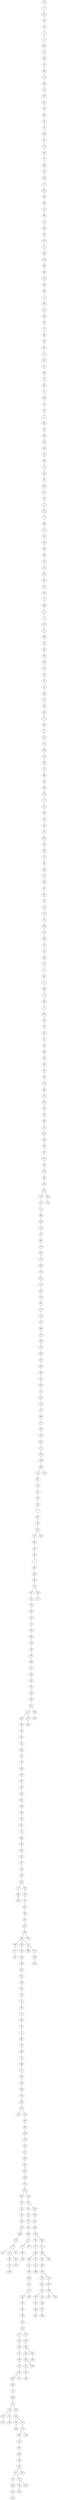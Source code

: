 graph Gnr_Geograf_Sim_n500_r05_DFS_R {
125;
0;
457;
85;
62;
4;
3;
462;
21;
444;
26;
498;
25;
408;
39;
437;
49;
28;
421;
98;
38;
393;
66;
52;
449;
70;
380;
75;
334;
79;
455;
96;
392;
101;
394;
54;
435;
83;
479;
15;
434;
118;
384;
149;
314;
185;
99;
71;
499;
111;
454;
16;
8;
480;
20;
497;
31;
411;
64;
489;
10;
481;
82;
478;
63;
22;
5;
483;
29;
495;
128;
458;
50;
469;
51;
465;
86;
461;
132;
14;
2;
473;
9;
460;
117;
395;
140;
433;
241;
230;
412;
272;
261;
211;
416;
11;
468;
17;
12;
471;
45;
466;
33;
366;
106;
414;
127;
87;
67;
18;
443;
76;
46;
439;
6;
451;
77;
415;
152;
398;
153;
363;
116;
404;
58;
400;
179;
72;
65;
452;
95;
94;
81;
491;
103;
456;
112;
69;
463;
37;
422;
68;
397;
36;
13;
475;
30;
470;
32;
446;
130;
61;
391;
171;
41;
341;
55;
485;
27;
464;
73;
401;
194;
119;
431;
131;
40;
496;
48;
459;
88;
474;
78;
490;
107;
372;
136;
60;
388;
165;
417;
205;
403;
207;
379;
255;
219;
382;
181;
325;
156;
376;
113;
385;
148;
143;
90;
445;
133;
442;
141;
428;
169;
375;
172;
407;
160;
402;
177;
137;
92;
440;
102;
368;
157;
429;
168;
89;
405;
80;
224;
91;
252;
115;
93;
426;
97;
293;
126;
323;
121;
100;
336;
196;
114;
487;
176;
123;
355;
178;
7;
387;
59;
318;
122;
281;
158;
44;
1;
453;
163;
492;
275;
167;
151;
110;
319;
42;
35;
34;
494;
124;
438;
164;
493;
173;
365;
232;
353;
192;
374;
237;
315;
146;
280;
265;
320;
251;
184;
170;
23;
418;
206;
381;
257;
348;
296;
346;
198;
155;
447;
175;
436;
195;
329;
200;
367;
244;
216;
450;
47;
248;
134;
309;
159;
56;
472;
188;
162;
424;
283;
406;
246;
277;
262;
302;
138;
358;
186;
227;
223;
190;
413;
154;
43;
423;
74;
369;
84;
24;
448;
53;
482;
19;
488;
57;
476;
104;
409;
108;
303;
129;
109;
142;
467;
189;
139;
419;
242;
203;
350;
202;
378;
316;
222;
347;
285;
270;
182;
144;
304;
120;
486;
135;
477;
204;
357;
332;
276;
338;
354;
331;
441;
345;
147;
410;
213;
373;
197;
399;
311;
337;
364;
344;
322;
359;
258;
161;
330;
208;
291;
217;
389;
266;
430;
349;
209;
427;
215;
214;
383;
225;
326;
218;
145;
377;
187;
300;
235;
183;
370;
231;
166;
420;
212;
386;
287;
229;
432;
274;
321;
356;
352;
240;
220;
298;
351;
210;
390;
256;
484;
263;
340;
307;
267;
339;
284;
333;
305;
317;
250;
361;
282;
327;
324;
279;
312;
259;
236;
228;
362;
247;
342;
328;
306;
294;
299;
425;
371;
254;
286;
269;
271;
268;
234;
180;
360;
221;
201;
335;
239;
301;
249;
295;
243;
238;
292;
308;
253;
226;
150;
105;
233;
343;
310;
288;
297;
199;
290;
396;
191;
260;
289;
245;
193;
273;
313;
174;
264;
278;
125 -- 0;
0 -- 457;
457 -- 85;
85 -- 62;
62 -- 4;
4 -- 3;
3 -- 462;
462 -- 21;
21 -- 444;
444 -- 26;
26 -- 498;
498 -- 25;
25 -- 408;
408 -- 39;
39 -- 437;
437 -- 49;
49 -- 28;
28 -- 421;
421 -- 98;
98 -- 38;
38 -- 393;
393 -- 66;
66 -- 52;
52 -- 449;
449 -- 70;
70 -- 380;
380 -- 75;
75 -- 334;
334 -- 79;
79 -- 455;
455 -- 96;
96 -- 392;
392 -- 101;
101 -- 394;
394 -- 54;
54 -- 435;
435 -- 83;
83 -- 479;
479 -- 15;
15 -- 434;
434 -- 118;
118 -- 384;
384 -- 149;
149 -- 314;
314 -- 185;
185 -- 99;
99 -- 71;
71 -- 499;
499 -- 111;
111 -- 454;
454 -- 16;
16 -- 8;
8 -- 480;
480 -- 20;
20 -- 497;
497 -- 31;
31 -- 411;
411 -- 64;
64 -- 489;
489 -- 10;
10 -- 481;
481 -- 82;
82 -- 478;
478 -- 63;
63 -- 22;
22 -- 5;
5 -- 483;
483 -- 29;
29 -- 495;
495 -- 128;
128 -- 458;
458 -- 50;
50 -- 469;
469 -- 51;
51 -- 465;
465 -- 86;
86 -- 461;
461 -- 132;
132 -- 14;
14 -- 2;
2 -- 473;
473 -- 9;
9 -- 460;
460 -- 117;
117 -- 395;
395 -- 140;
140 -- 433;
433 -- 241;
241 -- 230;
230 -- 412;
412 -- 272;
272 -- 261;
261 -- 211;
211 -- 416;
416 -- 11;
11 -- 468;
468 -- 17;
17 -- 12;
12 -- 471;
471 -- 45;
45 -- 466;
466 -- 33;
33 -- 366;
366 -- 106;
106 -- 414;
414 -- 127;
127 -- 87;
87 -- 67;
67 -- 18;
18 -- 443;
443 -- 76;
76 -- 46;
46 -- 439;
439 -- 6;
6 -- 451;
451 -- 77;
77 -- 415;
415 -- 152;
152 -- 398;
398 -- 153;
153 -- 363;
363 -- 116;
116 -- 404;
404 -- 58;
58 -- 400;
400 -- 179;
179 -- 72;
72 -- 65;
65 -- 452;
452 -- 95;
95 -- 94;
94 -- 81;
81 -- 491;
491 -- 103;
103 -- 456;
456 -- 112;
112 -- 69;
69 -- 463;
463 -- 37;
37 -- 422;
422 -- 68;
68 -- 397;
397 -- 36;
36 -- 13;
13 -- 475;
475 -- 30;
30 -- 470;
470 -- 32;
32 -- 446;
446 -- 130;
130 -- 61;
61 -- 391;
391 -- 171;
171 -- 41;
41 -- 341;
341 -- 55;
55 -- 485;
485 -- 27;
27 -- 464;
464 -- 73;
73 -- 401;
401 -- 194;
194 -- 119;
119 -- 431;
431 -- 131;
131 -- 40;
40 -- 496;
496 -- 48;
48 -- 459;
459 -- 88;
88 -- 474;
474 -- 78;
78 -- 490;
490 -- 107;
107 -- 372;
372 -- 136;
136 -- 60;
60 -- 388;
388 -- 165;
165 -- 417;
417 -- 205;
205 -- 403;
403 -- 207;
207 -- 379;
379 -- 255;
255 -- 219;
219 -- 382;
382 -- 181;
181 -- 325;
325 -- 156;
156 -- 376;
376 -- 113;
113 -- 385;
385 -- 148;
148 -- 143;
143 -- 90;
90 -- 445;
445 -- 133;
133 -- 442;
442 -- 141;
141 -- 428;
428 -- 169;
169 -- 375;
375 -- 172;
172 -- 407;
407 -- 160;
160 -- 402;
402 -- 177;
177 -- 137;
137 -- 92;
92 -- 440;
440 -- 102;
102 -- 368;
368 -- 157;
157 -- 429;
429 -- 168;
168 -- 89;
89 -- 405;
405 -- 80;
80 -- 224;
224 -- 91;
91 -- 252;
252 -- 115;
115 -- 93;
93 -- 426;
426 -- 97;
97 -- 293;
293 -- 126;
126 -- 323;
323 -- 121;
121 -- 100;
100 -- 336;
336 -- 196;
196 -- 114;
114 -- 487;
487 -- 176;
176 -- 123;
123 -- 355;
355 -- 178;
178 -- 7;
7 -- 387;
387 -- 59;
59 -- 318;
318 -- 122;
122 -- 281;
281 -- 158;
158 -- 44;
44 -- 1;
1 -- 453;
453 -- 163;
163 -- 492;
492 -- 275;
275 -- 167;
167 -- 151;
151 -- 110;
110 -- 319;
319 -- 42;
42 -- 35;
35 -- 34;
34 -- 494;
494 -- 124;
124 -- 438;
438 -- 164;
164 -- 493;
493 -- 173;
173 -- 365;
365 -- 232;
232 -- 353;
353 -- 192;
192 -- 374;
374 -- 237;
237 -- 315;
315 -- 146;
146 -- 280;
280 -- 265;
265 -- 320;
320 -- 251;
251 -- 184;
184 -- 170;
170 -- 23;
23 -- 418;
418 -- 206;
206 -- 381;
381 -- 257;
257 -- 348;
348 -- 296;
296 -- 346;
346 -- 198;
198 -- 155;
155 -- 447;
447 -- 175;
175 -- 436;
436 -- 195;
195 -- 329;
329 -- 200;
200 -- 367;
367 -- 244;
244 -- 216;
216 -- 450;
450 -- 47;
47 -- 248;
248 -- 134;
450 -- 309;
309 -- 159;
159 -- 56;
56 -- 472;
472 -- 188;
188 -- 162;
162 -- 424;
424 -- 283;
283 -- 406;
406 -- 246;
246 -- 277;
277 -- 262;
406 -- 302;
302 -- 138;
138 -- 358;
358 -- 186;
186 -- 227;
227 -- 223;
223 -- 190;
190 -- 413;
413 -- 154;
154 -- 43;
43 -- 423;
423 -- 74;
74 -- 369;
369 -- 84;
84 -- 24;
24 -- 448;
448 -- 53;
53 -- 482;
482 -- 19;
19 -- 488;
488 -- 57;
57 -- 476;
476 -- 104;
104 -- 409;
409 -- 108;
108 -- 303;
303 -- 129;
129 -- 109;
129 -- 142;
142 -- 467;
467 -- 189;
189 -- 139;
139 -- 419;
419 -- 242;
242 -- 203;
203 -- 350;
350 -- 202;
202 -- 378;
378 -- 316;
316 -- 222;
222 -- 347;
347 -- 285;
285 -- 270;
270 -- 182;
182 -- 144;
144 -- 304;
304 -- 120;
120 -- 486;
486 -- 135;
135 -- 477;
477 -- 204;
477 -- 357;
357 -- 332;
332 -- 276;
276 -- 338;
357 -- 354;
354 -- 331;
477 -- 441;
347 -- 345;
345 -- 147;
147 -- 410;
410 -- 213;
213 -- 373;
373 -- 197;
197 -- 399;
399 -- 311;
311 -- 337;
337 -- 364;
364 -- 344;
311 -- 322;
147 -- 359;
359 -- 258;
258 -- 161;
161 -- 330;
330 -- 208;
208 -- 291;
291 -- 217;
217 -- 389;
389 -- 266;
266 -- 430;
430 -- 349;
349 -- 209;
209 -- 427;
427 -- 215;
215 -- 214;
214 -- 383;
383 -- 225;
225 -- 326;
326 -- 218;
218 -- 145;
145 -- 377;
377 -- 187;
187 -- 300;
300 -- 235;
235 -- 183;
183 -- 370;
370 -- 231;
231 -- 166;
166 -- 420;
420 -- 212;
212 -- 386;
386 -- 287;
287 -- 229;
229 -- 432;
432 -- 274;
229 -- 321;
321 -- 356;
287 -- 352;
352 -- 240;
240 -- 220;
220 -- 298;
240 -- 351;
351 -- 210;
210 -- 390;
390 -- 256;
256 -- 484;
484 -- 263;
263 -- 340;
340 -- 307;
307 -- 267;
267 -- 339;
339 -- 284;
284 -- 333;
333 -- 305;
267 -- 317;
317 -- 250;
250 -- 361;
317 -- 282;
307 -- 327;
210 -- 324;
231 -- 279;
145 -- 312;
312 -- 259;
259 -- 236;
236 -- 228;
228 -- 362;
362 -- 247;
247 -- 342;
342 -- 328;
362 -- 306;
236 -- 294;
294 -- 299;
215 -- 425;
389 -- 371;
371 -- 254;
254 -- 286;
208 -- 269;
269 -- 271;
271 -- 268;
268 -- 234;
234 -- 180;
180 -- 360;
360 -- 221;
221 -- 201;
201 -- 335;
335 -- 239;
239 -- 301;
301 -- 249;
249 -- 295;
335 -- 243;
243 -- 238;
238 -- 292;
292 -- 308;
360 -- 253;
253 -- 226;
226 -- 150;
150 -- 105;
150 -- 233;
268 -- 343;
406 -- 310;
310 -- 288;
310 -- 297;
297 -- 199;
199 -- 290;
283 -- 396;
315 -- 191;
191 -- 260;
237 -- 289;
289 -- 245;
275 -- 193;
193 -- 273;
318 -- 313;
196 -- 174;
325 -- 264;
264 -- 278;
}